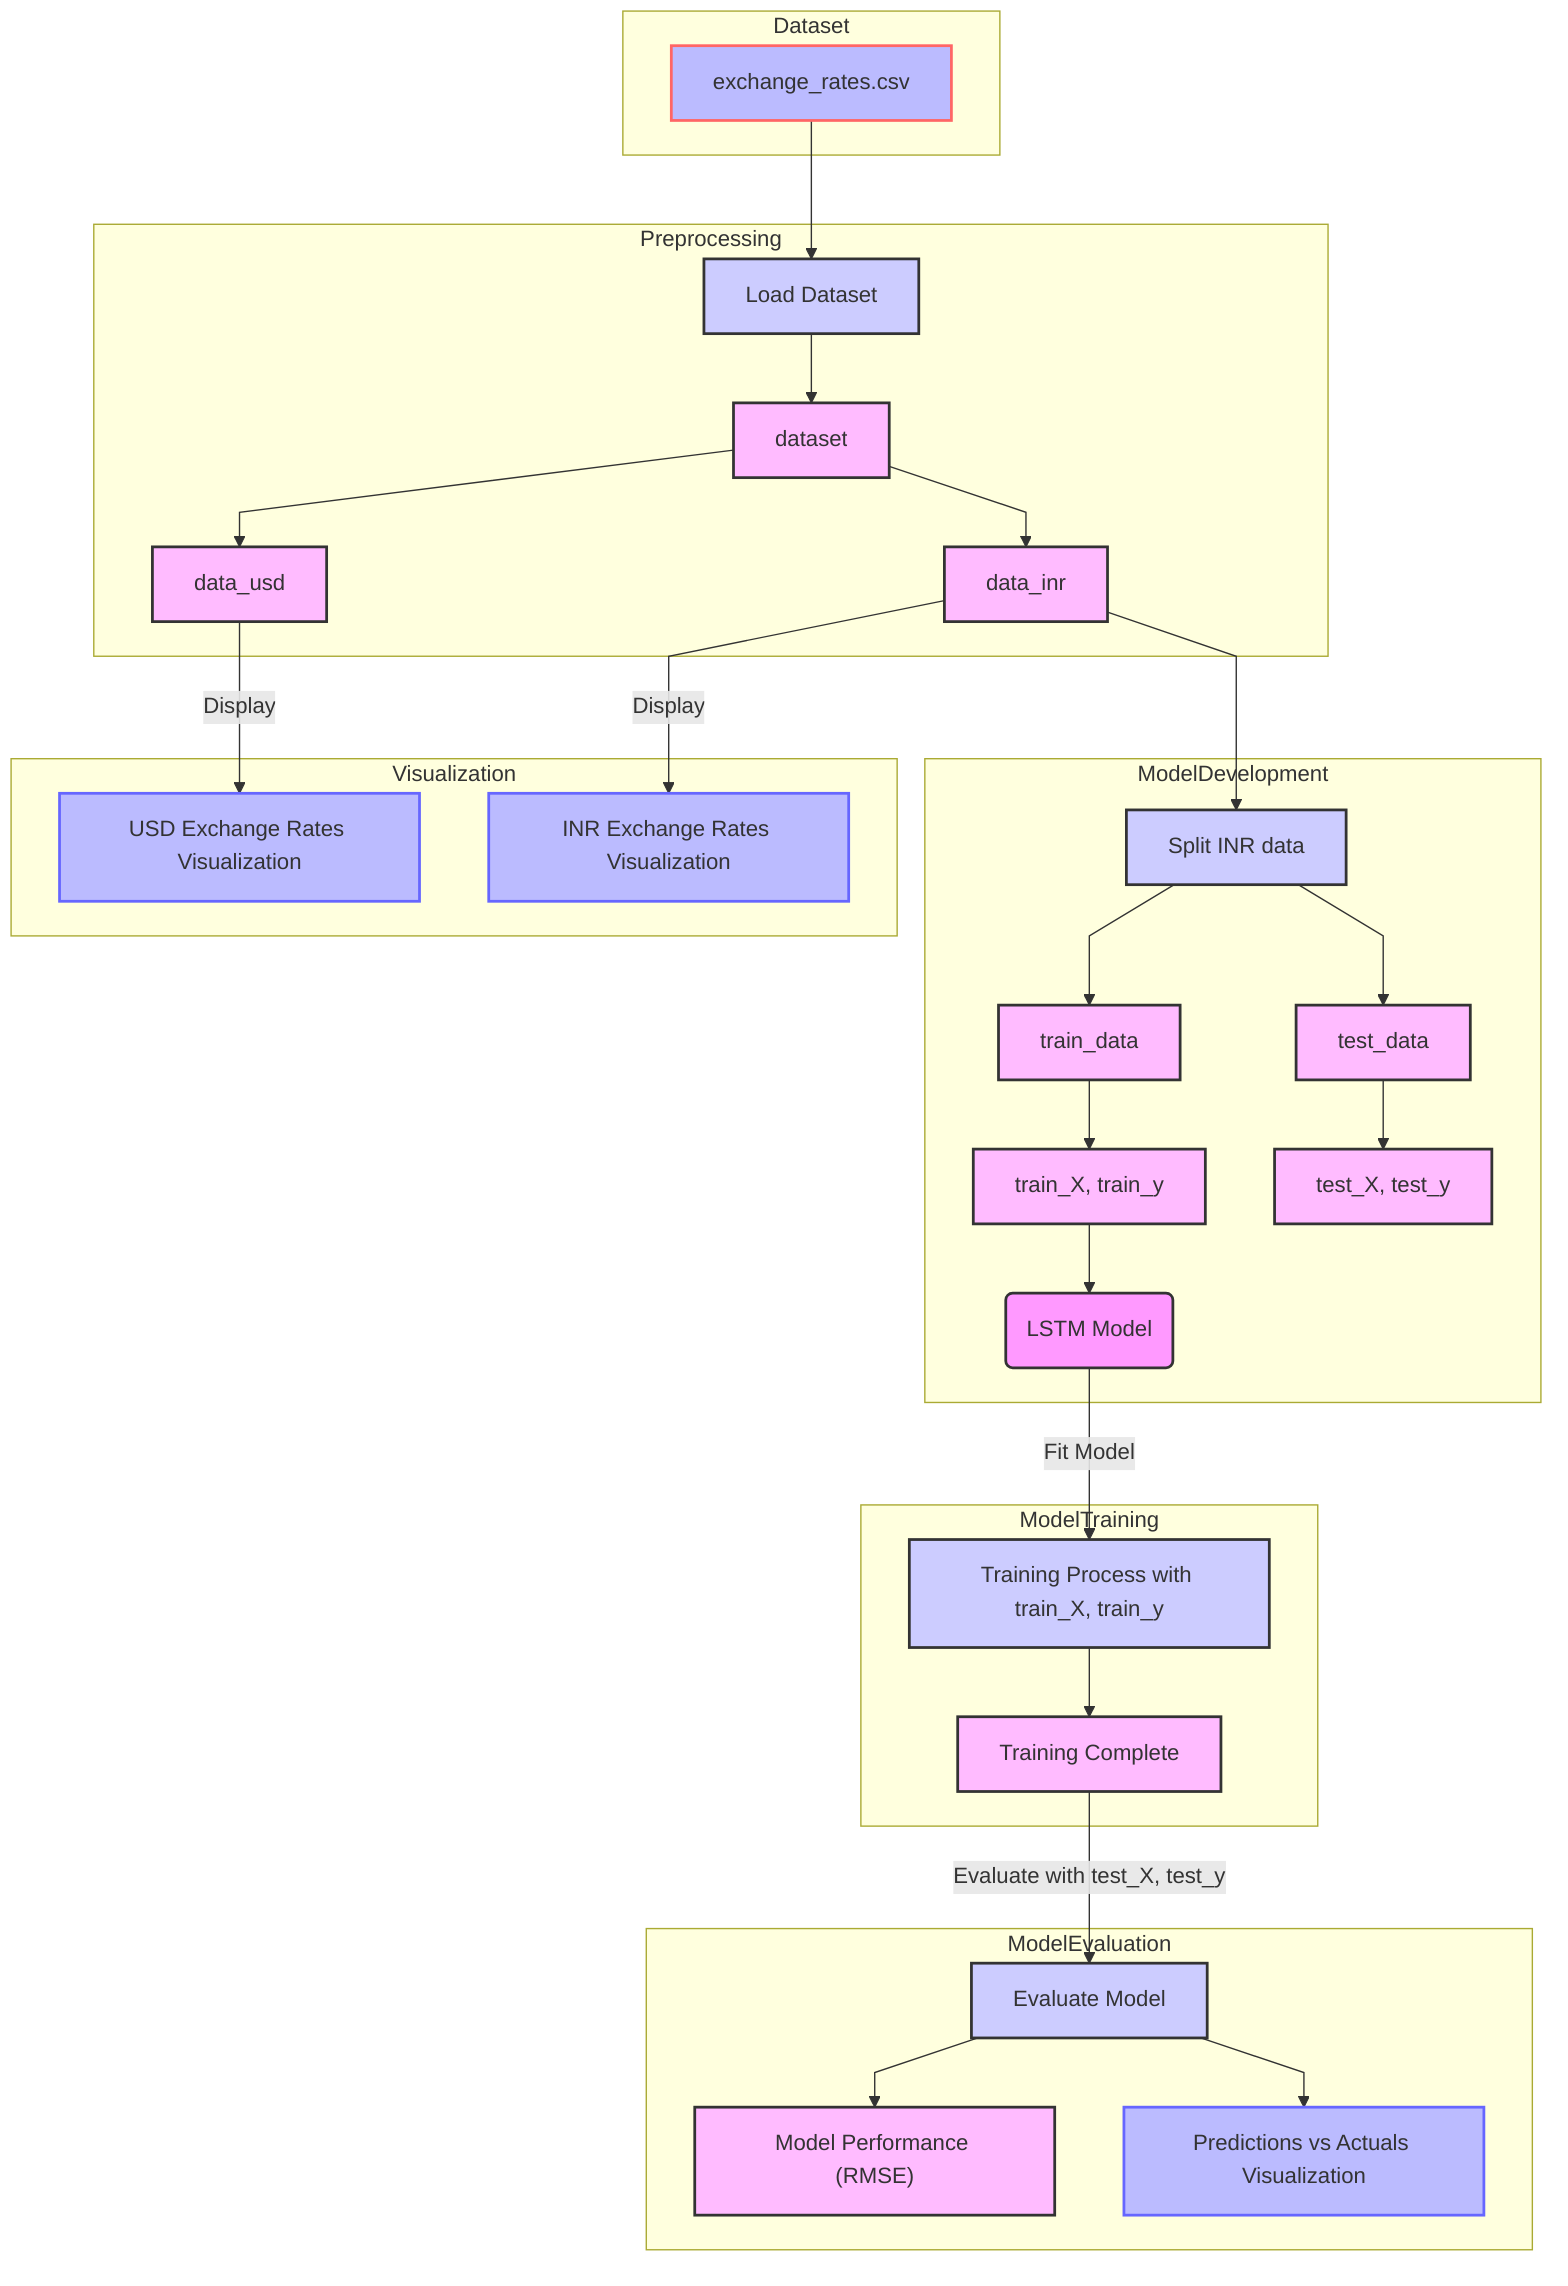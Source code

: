 %%{init: {"theme": "default", "flowchart": {"curve": "linear"}}}%%
flowchart TD
    subgraph Dataset
        A[exchange_rates.csv]:::dataSource
    end
    subgraph Preprocessing
        B[Load Dataset]:::process
        A --> B
        B --> C[dataset]:::data
        C --> D[data_usd]:::data
        C --> E[data_inr]:::data
    end
    subgraph Visualization
        D --> |Display| F[USD Exchange Rates Visualization]:::visualization
        E --> |Display| G[INR Exchange Rates Visualization]:::visualization
    end
    subgraph ModelDevelopment
        E --> H[Split INR data]:::process
        H --> I[train_data]:::data
        H --> J[test_data]:::data
        I --> K[train_X, train_y]:::data
        J --> L[test_X, test_y]:::data
        K --> M(LSTM Model):::model
        style M fill:#f9f,stroke:#333;
    end
    subgraph ModelTraining
        M --> |Fit Model| N[Training Process with train_X, train_y]:::process
        N --> O[Training Complete]:::data
    end
    subgraph ModelEvaluation
        O --> |Evaluate with test_X, test_y| P[Evaluate Model]:::process
        P --> Q["Model Performance (RMSE)"]:::data
        P --> R[Predictions vs Actuals Visualization]:::visualization
    end

    classDef dataSource fill:#bbf,stroke:#f66,stroke-width:2px;
    classDef visualization fill:#bbf,stroke:#66f,stroke-width:2px;
    classDef process fill:#ccf,stroke:#333,stroke-width:2px;
    classDef data fill:#fbf,stroke:#333,stroke-width:2px;
    classDef model fill:#f9f,stroke:#333,stroke-width:2px;